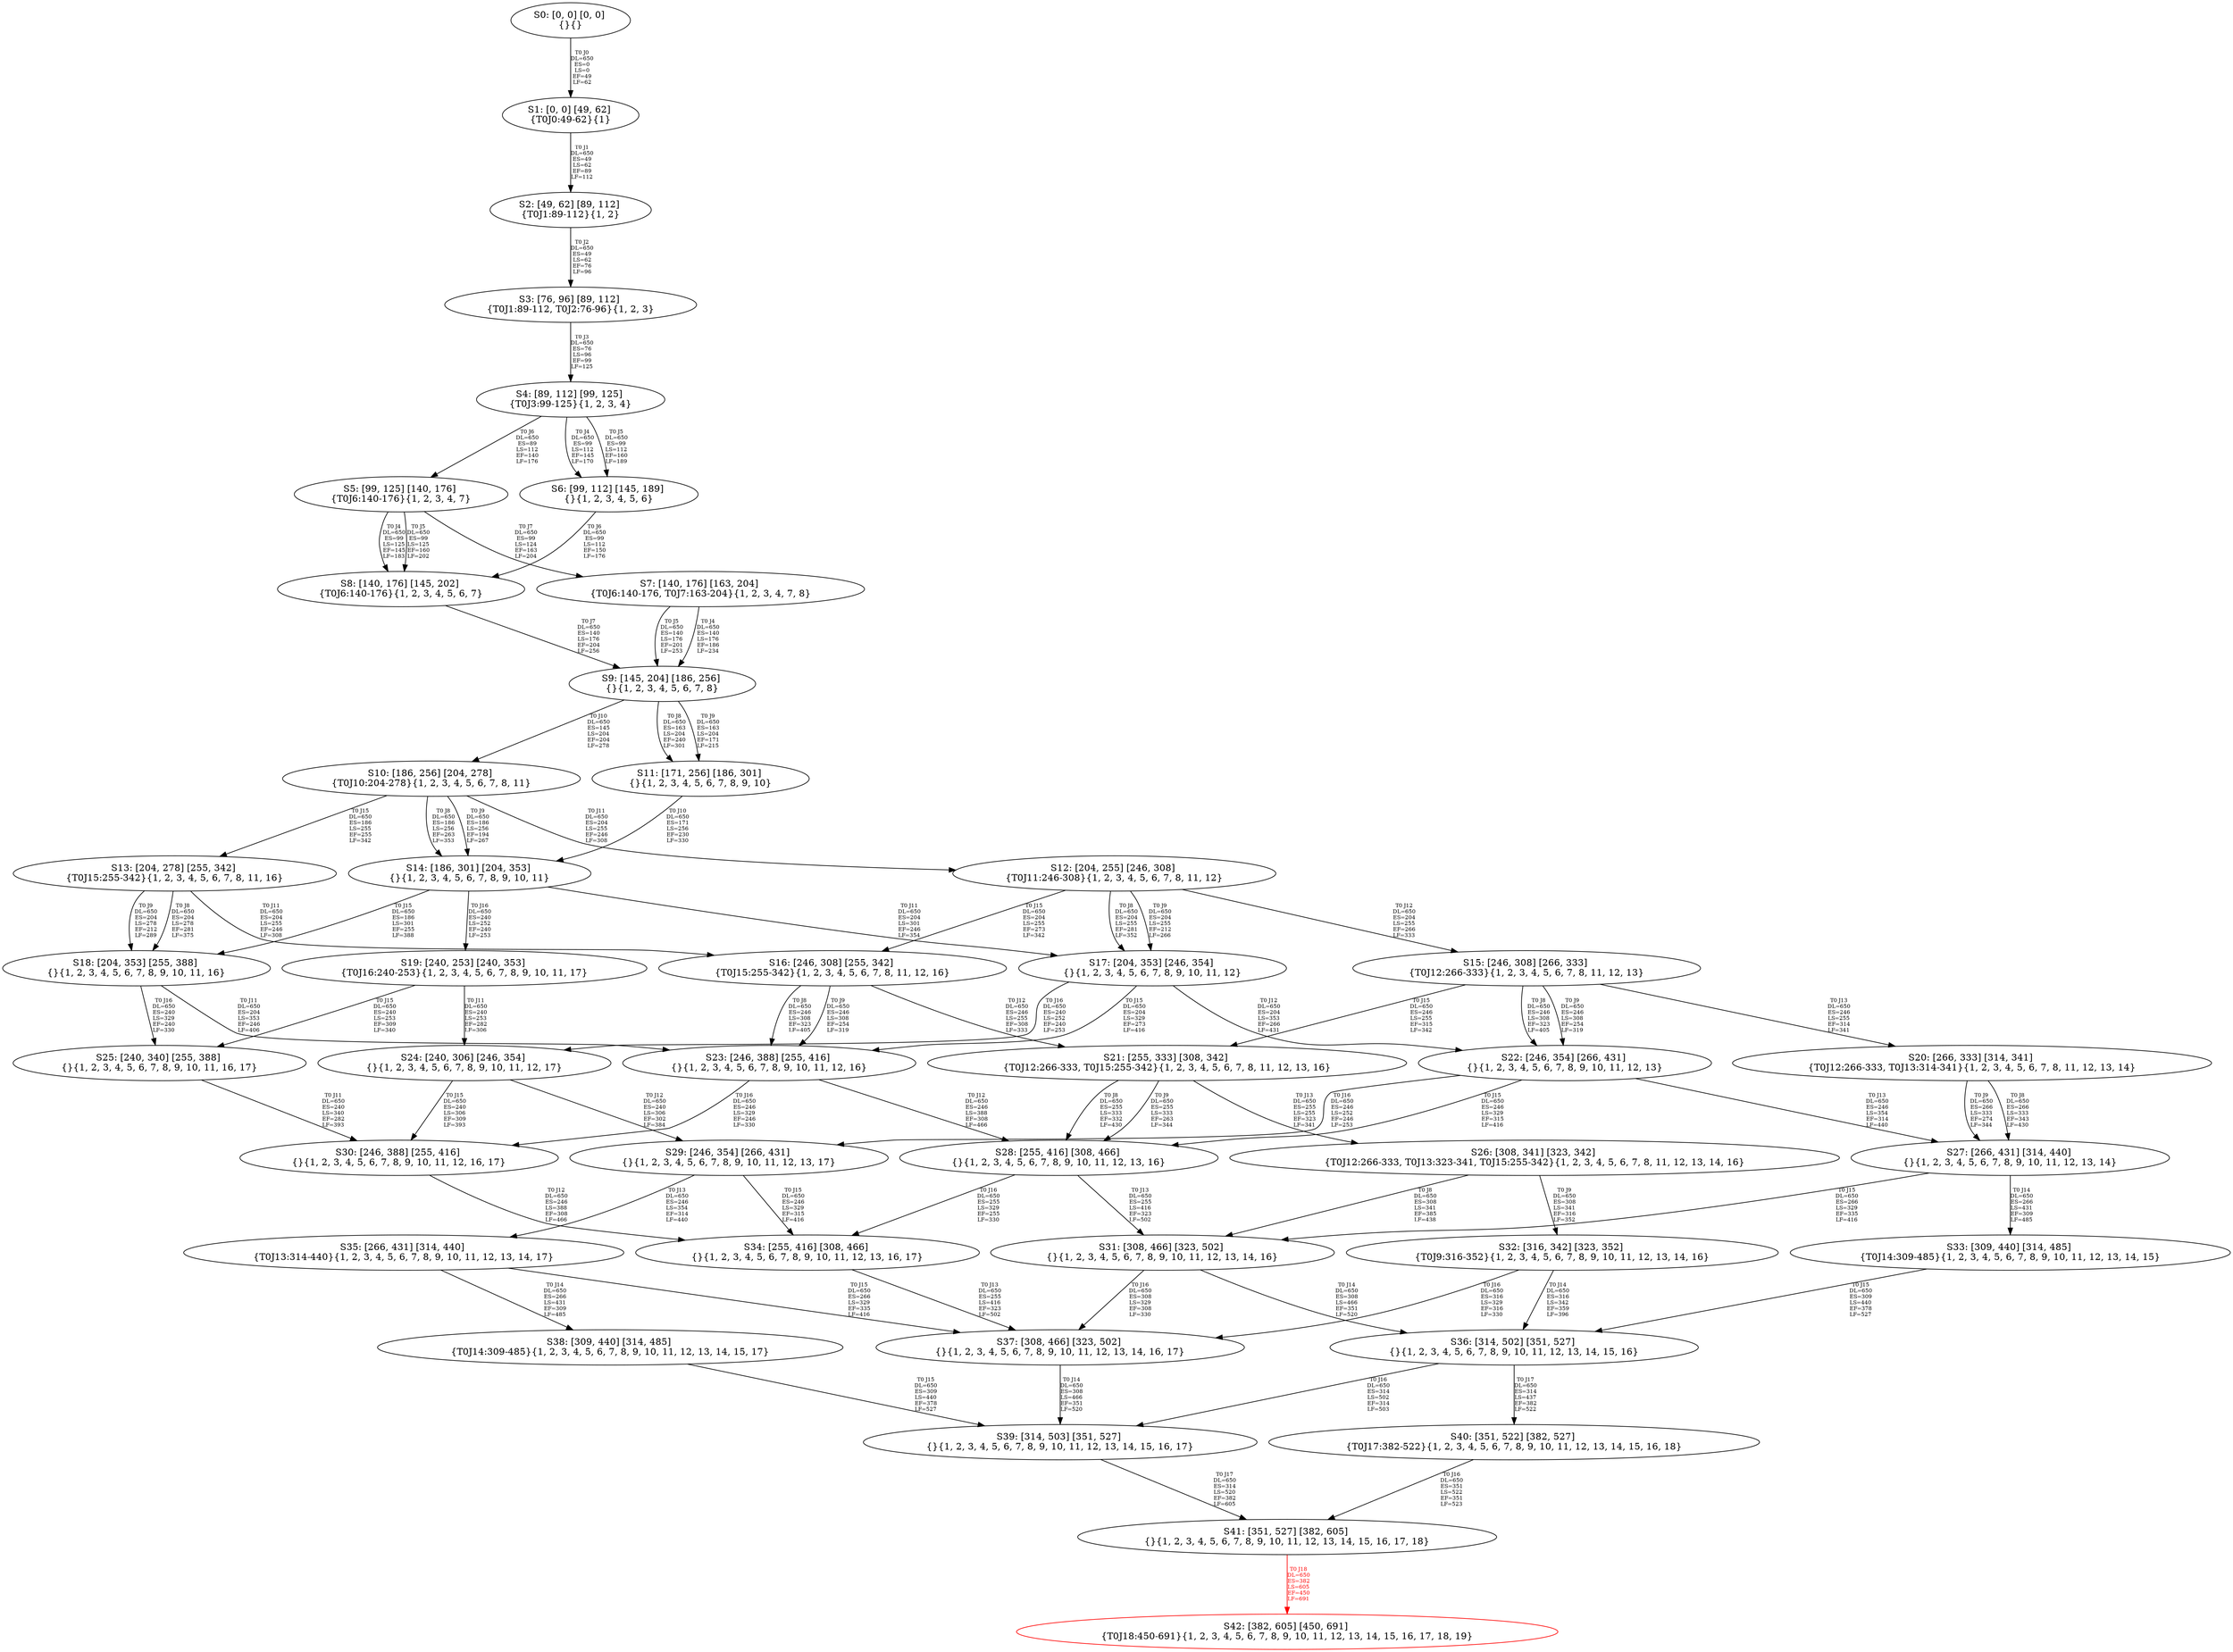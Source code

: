 digraph {
	S0[label="S0: [0, 0] [0, 0] \n{}{}"];
	S1[label="S1: [0, 0] [49, 62] \n{T0J0:49-62}{1}"];
	S2[label="S2: [49, 62] [89, 112] \n{T0J1:89-112}{1, 2}"];
	S3[label="S3: [76, 96] [89, 112] \n{T0J1:89-112, T0J2:76-96}{1, 2, 3}"];
	S4[label="S4: [89, 112] [99, 125] \n{T0J3:99-125}{1, 2, 3, 4}"];
	S5[label="S5: [99, 125] [140, 176] \n{T0J6:140-176}{1, 2, 3, 4, 7}"];
	S6[label="S6: [99, 112] [145, 189] \n{}{1, 2, 3, 4, 5, 6}"];
	S7[label="S7: [140, 176] [163, 204] \n{T0J6:140-176, T0J7:163-204}{1, 2, 3, 4, 7, 8}"];
	S8[label="S8: [140, 176] [145, 202] \n{T0J6:140-176}{1, 2, 3, 4, 5, 6, 7}"];
	S9[label="S9: [145, 204] [186, 256] \n{}{1, 2, 3, 4, 5, 6, 7, 8}"];
	S10[label="S10: [186, 256] [204, 278] \n{T0J10:204-278}{1, 2, 3, 4, 5, 6, 7, 8, 11}"];
	S11[label="S11: [171, 256] [186, 301] \n{}{1, 2, 3, 4, 5, 6, 7, 8, 9, 10}"];
	S12[label="S12: [204, 255] [246, 308] \n{T0J11:246-308}{1, 2, 3, 4, 5, 6, 7, 8, 11, 12}"];
	S13[label="S13: [204, 278] [255, 342] \n{T0J15:255-342}{1, 2, 3, 4, 5, 6, 7, 8, 11, 16}"];
	S14[label="S14: [186, 301] [204, 353] \n{}{1, 2, 3, 4, 5, 6, 7, 8, 9, 10, 11}"];
	S15[label="S15: [246, 308] [266, 333] \n{T0J12:266-333}{1, 2, 3, 4, 5, 6, 7, 8, 11, 12, 13}"];
	S16[label="S16: [246, 308] [255, 342] \n{T0J15:255-342}{1, 2, 3, 4, 5, 6, 7, 8, 11, 12, 16}"];
	S17[label="S17: [204, 353] [246, 354] \n{}{1, 2, 3, 4, 5, 6, 7, 8, 9, 10, 11, 12}"];
	S18[label="S18: [204, 353] [255, 388] \n{}{1, 2, 3, 4, 5, 6, 7, 8, 9, 10, 11, 16}"];
	S19[label="S19: [240, 253] [240, 353] \n{T0J16:240-253}{1, 2, 3, 4, 5, 6, 7, 8, 9, 10, 11, 17}"];
	S20[label="S20: [266, 333] [314, 341] \n{T0J12:266-333, T0J13:314-341}{1, 2, 3, 4, 5, 6, 7, 8, 11, 12, 13, 14}"];
	S21[label="S21: [255, 333] [308, 342] \n{T0J12:266-333, T0J15:255-342}{1, 2, 3, 4, 5, 6, 7, 8, 11, 12, 13, 16}"];
	S22[label="S22: [246, 354] [266, 431] \n{}{1, 2, 3, 4, 5, 6, 7, 8, 9, 10, 11, 12, 13}"];
	S23[label="S23: [246, 388] [255, 416] \n{}{1, 2, 3, 4, 5, 6, 7, 8, 9, 10, 11, 12, 16}"];
	S24[label="S24: [240, 306] [246, 354] \n{}{1, 2, 3, 4, 5, 6, 7, 8, 9, 10, 11, 12, 17}"];
	S25[label="S25: [240, 340] [255, 388] \n{}{1, 2, 3, 4, 5, 6, 7, 8, 9, 10, 11, 16, 17}"];
	S26[label="S26: [308, 341] [323, 342] \n{T0J12:266-333, T0J13:323-341, T0J15:255-342}{1, 2, 3, 4, 5, 6, 7, 8, 11, 12, 13, 14, 16}"];
	S27[label="S27: [266, 431] [314, 440] \n{}{1, 2, 3, 4, 5, 6, 7, 8, 9, 10, 11, 12, 13, 14}"];
	S28[label="S28: [255, 416] [308, 466] \n{}{1, 2, 3, 4, 5, 6, 7, 8, 9, 10, 11, 12, 13, 16}"];
	S29[label="S29: [246, 354] [266, 431] \n{}{1, 2, 3, 4, 5, 6, 7, 8, 9, 10, 11, 12, 13, 17}"];
	S30[label="S30: [246, 388] [255, 416] \n{}{1, 2, 3, 4, 5, 6, 7, 8, 9, 10, 11, 12, 16, 17}"];
	S31[label="S31: [308, 466] [323, 502] \n{}{1, 2, 3, 4, 5, 6, 7, 8, 9, 10, 11, 12, 13, 14, 16}"];
	S32[label="S32: [316, 342] [323, 352] \n{T0J9:316-352}{1, 2, 3, 4, 5, 6, 7, 8, 9, 10, 11, 12, 13, 14, 16}"];
	S33[label="S33: [309, 440] [314, 485] \n{T0J14:309-485}{1, 2, 3, 4, 5, 6, 7, 8, 9, 10, 11, 12, 13, 14, 15}"];
	S34[label="S34: [255, 416] [308, 466] \n{}{1, 2, 3, 4, 5, 6, 7, 8, 9, 10, 11, 12, 13, 16, 17}"];
	S35[label="S35: [266, 431] [314, 440] \n{T0J13:314-440}{1, 2, 3, 4, 5, 6, 7, 8, 9, 10, 11, 12, 13, 14, 17}"];
	S36[label="S36: [314, 502] [351, 527] \n{}{1, 2, 3, 4, 5, 6, 7, 8, 9, 10, 11, 12, 13, 14, 15, 16}"];
	S37[label="S37: [308, 466] [323, 502] \n{}{1, 2, 3, 4, 5, 6, 7, 8, 9, 10, 11, 12, 13, 14, 16, 17}"];
	S38[label="S38: [309, 440] [314, 485] \n{T0J14:309-485}{1, 2, 3, 4, 5, 6, 7, 8, 9, 10, 11, 12, 13, 14, 15, 17}"];
	S39[label="S39: [314, 503] [351, 527] \n{}{1, 2, 3, 4, 5, 6, 7, 8, 9, 10, 11, 12, 13, 14, 15, 16, 17}"];
	S40[label="S40: [351, 522] [382, 527] \n{T0J17:382-522}{1, 2, 3, 4, 5, 6, 7, 8, 9, 10, 11, 12, 13, 14, 15, 16, 18}"];
	S41[label="S41: [351, 527] [382, 605] \n{}{1, 2, 3, 4, 5, 6, 7, 8, 9, 10, 11, 12, 13, 14, 15, 16, 17, 18}"];
	S42[label="S42: [382, 605] [450, 691] \n{T0J18:450-691}{1, 2, 3, 4, 5, 6, 7, 8, 9, 10, 11, 12, 13, 14, 15, 16, 17, 18, 19}"];
	S0 -> S1[label="T0 J0\nDL=650\nES=0\nLS=0\nEF=49\nLF=62",fontsize=8];
	S1 -> S2[label="T0 J1\nDL=650\nES=49\nLS=62\nEF=89\nLF=112",fontsize=8];
	S2 -> S3[label="T0 J2\nDL=650\nES=49\nLS=62\nEF=76\nLF=96",fontsize=8];
	S3 -> S4[label="T0 J3\nDL=650\nES=76\nLS=96\nEF=99\nLF=125",fontsize=8];
	S4 -> S6[label="T0 J4\nDL=650\nES=99\nLS=112\nEF=145\nLF=170",fontsize=8];
	S4 -> S6[label="T0 J5\nDL=650\nES=99\nLS=112\nEF=160\nLF=189",fontsize=8];
	S4 -> S5[label="T0 J6\nDL=650\nES=89\nLS=112\nEF=140\nLF=176",fontsize=8];
	S5 -> S8[label="T0 J4\nDL=650\nES=99\nLS=125\nEF=145\nLF=183",fontsize=8];
	S5 -> S8[label="T0 J5\nDL=650\nES=99\nLS=125\nEF=160\nLF=202",fontsize=8];
	S5 -> S7[label="T0 J7\nDL=650\nES=99\nLS=124\nEF=163\nLF=204",fontsize=8];
	S6 -> S8[label="T0 J6\nDL=650\nES=99\nLS=112\nEF=150\nLF=176",fontsize=8];
	S7 -> S9[label="T0 J4\nDL=650\nES=140\nLS=176\nEF=186\nLF=234",fontsize=8];
	S7 -> S9[label="T0 J5\nDL=650\nES=140\nLS=176\nEF=201\nLF=253",fontsize=8];
	S8 -> S9[label="T0 J7\nDL=650\nES=140\nLS=176\nEF=204\nLF=256",fontsize=8];
	S9 -> S11[label="T0 J8\nDL=650\nES=163\nLS=204\nEF=240\nLF=301",fontsize=8];
	S9 -> S11[label="T0 J9\nDL=650\nES=163\nLS=204\nEF=171\nLF=215",fontsize=8];
	S9 -> S10[label="T0 J10\nDL=650\nES=145\nLS=204\nEF=204\nLF=278",fontsize=8];
	S10 -> S14[label="T0 J8\nDL=650\nES=186\nLS=256\nEF=263\nLF=353",fontsize=8];
	S10 -> S14[label="T0 J9\nDL=650\nES=186\nLS=256\nEF=194\nLF=267",fontsize=8];
	S10 -> S12[label="T0 J11\nDL=650\nES=204\nLS=255\nEF=246\nLF=308",fontsize=8];
	S10 -> S13[label="T0 J15\nDL=650\nES=186\nLS=255\nEF=255\nLF=342",fontsize=8];
	S11 -> S14[label="T0 J10\nDL=650\nES=171\nLS=256\nEF=230\nLF=330",fontsize=8];
	S12 -> S17[label="T0 J8\nDL=650\nES=204\nLS=255\nEF=281\nLF=352",fontsize=8];
	S12 -> S17[label="T0 J9\nDL=650\nES=204\nLS=255\nEF=212\nLF=266",fontsize=8];
	S12 -> S15[label="T0 J12\nDL=650\nES=204\nLS=255\nEF=266\nLF=333",fontsize=8];
	S12 -> S16[label="T0 J15\nDL=650\nES=204\nLS=255\nEF=273\nLF=342",fontsize=8];
	S13 -> S18[label="T0 J8\nDL=650\nES=204\nLS=278\nEF=281\nLF=375",fontsize=8];
	S13 -> S18[label="T0 J9\nDL=650\nES=204\nLS=278\nEF=212\nLF=289",fontsize=8];
	S13 -> S16[label="T0 J11\nDL=650\nES=204\nLS=255\nEF=246\nLF=308",fontsize=8];
	S14 -> S17[label="T0 J11\nDL=650\nES=204\nLS=301\nEF=246\nLF=354",fontsize=8];
	S14 -> S18[label="T0 J15\nDL=650\nES=186\nLS=301\nEF=255\nLF=388",fontsize=8];
	S14 -> S19[label="T0 J16\nDL=650\nES=240\nLS=252\nEF=240\nLF=253",fontsize=8];
	S15 -> S22[label="T0 J8\nDL=650\nES=246\nLS=308\nEF=323\nLF=405",fontsize=8];
	S15 -> S22[label="T0 J9\nDL=650\nES=246\nLS=308\nEF=254\nLF=319",fontsize=8];
	S15 -> S20[label="T0 J13\nDL=650\nES=246\nLS=255\nEF=314\nLF=341",fontsize=8];
	S15 -> S21[label="T0 J15\nDL=650\nES=246\nLS=255\nEF=315\nLF=342",fontsize=8];
	S16 -> S23[label="T0 J8\nDL=650\nES=246\nLS=308\nEF=323\nLF=405",fontsize=8];
	S16 -> S23[label="T0 J9\nDL=650\nES=246\nLS=308\nEF=254\nLF=319",fontsize=8];
	S16 -> S21[label="T0 J12\nDL=650\nES=246\nLS=255\nEF=308\nLF=333",fontsize=8];
	S17 -> S22[label="T0 J12\nDL=650\nES=204\nLS=353\nEF=266\nLF=431",fontsize=8];
	S17 -> S23[label="T0 J15\nDL=650\nES=204\nLS=329\nEF=273\nLF=416",fontsize=8];
	S17 -> S24[label="T0 J16\nDL=650\nES=240\nLS=252\nEF=240\nLF=253",fontsize=8];
	S18 -> S23[label="T0 J11\nDL=650\nES=204\nLS=353\nEF=246\nLF=406",fontsize=8];
	S18 -> S25[label="T0 J16\nDL=650\nES=240\nLS=329\nEF=240\nLF=330",fontsize=8];
	S19 -> S24[label="T0 J11\nDL=650\nES=240\nLS=253\nEF=282\nLF=306",fontsize=8];
	S19 -> S25[label="T0 J15\nDL=650\nES=240\nLS=253\nEF=309\nLF=340",fontsize=8];
	S20 -> S27[label="T0 J8\nDL=650\nES=266\nLS=333\nEF=343\nLF=430",fontsize=8];
	S20 -> S27[label="T0 J9\nDL=650\nES=266\nLS=333\nEF=274\nLF=344",fontsize=8];
	S21 -> S28[label="T0 J8\nDL=650\nES=255\nLS=333\nEF=332\nLF=430",fontsize=8];
	S21 -> S28[label="T0 J9\nDL=650\nES=255\nLS=333\nEF=263\nLF=344",fontsize=8];
	S21 -> S26[label="T0 J13\nDL=650\nES=255\nLS=255\nEF=323\nLF=341",fontsize=8];
	S22 -> S27[label="T0 J13\nDL=650\nES=246\nLS=354\nEF=314\nLF=440",fontsize=8];
	S22 -> S28[label="T0 J15\nDL=650\nES=246\nLS=329\nEF=315\nLF=416",fontsize=8];
	S22 -> S29[label="T0 J16\nDL=650\nES=246\nLS=252\nEF=246\nLF=253",fontsize=8];
	S23 -> S28[label="T0 J12\nDL=650\nES=246\nLS=388\nEF=308\nLF=466",fontsize=8];
	S23 -> S30[label="T0 J16\nDL=650\nES=246\nLS=329\nEF=246\nLF=330",fontsize=8];
	S24 -> S29[label="T0 J12\nDL=650\nES=240\nLS=306\nEF=302\nLF=384",fontsize=8];
	S24 -> S30[label="T0 J15\nDL=650\nES=240\nLS=306\nEF=309\nLF=393",fontsize=8];
	S25 -> S30[label="T0 J11\nDL=650\nES=240\nLS=340\nEF=282\nLF=393",fontsize=8];
	S26 -> S31[label="T0 J8\nDL=650\nES=308\nLS=341\nEF=385\nLF=438",fontsize=8];
	S26 -> S32[label="T0 J9\nDL=650\nES=308\nLS=341\nEF=316\nLF=352",fontsize=8];
	S27 -> S33[label="T0 J14\nDL=650\nES=266\nLS=431\nEF=309\nLF=485",fontsize=8];
	S27 -> S31[label="T0 J15\nDL=650\nES=266\nLS=329\nEF=335\nLF=416",fontsize=8];
	S28 -> S31[label="T0 J13\nDL=650\nES=255\nLS=416\nEF=323\nLF=502",fontsize=8];
	S28 -> S34[label="T0 J16\nDL=650\nES=255\nLS=329\nEF=255\nLF=330",fontsize=8];
	S29 -> S35[label="T0 J13\nDL=650\nES=246\nLS=354\nEF=314\nLF=440",fontsize=8];
	S29 -> S34[label="T0 J15\nDL=650\nES=246\nLS=329\nEF=315\nLF=416",fontsize=8];
	S30 -> S34[label="T0 J12\nDL=650\nES=246\nLS=388\nEF=308\nLF=466",fontsize=8];
	S31 -> S36[label="T0 J14\nDL=650\nES=308\nLS=466\nEF=351\nLF=520",fontsize=8];
	S31 -> S37[label="T0 J16\nDL=650\nES=308\nLS=329\nEF=308\nLF=330",fontsize=8];
	S32 -> S36[label="T0 J14\nDL=650\nES=316\nLS=342\nEF=359\nLF=396",fontsize=8];
	S32 -> S37[label="T0 J16\nDL=650\nES=316\nLS=329\nEF=316\nLF=330",fontsize=8];
	S33 -> S36[label="T0 J15\nDL=650\nES=309\nLS=440\nEF=378\nLF=527",fontsize=8];
	S34 -> S37[label="T0 J13\nDL=650\nES=255\nLS=416\nEF=323\nLF=502",fontsize=8];
	S35 -> S38[label="T0 J14\nDL=650\nES=266\nLS=431\nEF=309\nLF=485",fontsize=8];
	S35 -> S37[label="T0 J15\nDL=650\nES=266\nLS=329\nEF=335\nLF=416",fontsize=8];
	S36 -> S39[label="T0 J16\nDL=650\nES=314\nLS=502\nEF=314\nLF=503",fontsize=8];
	S36 -> S40[label="T0 J17\nDL=650\nES=314\nLS=437\nEF=382\nLF=522",fontsize=8];
	S37 -> S39[label="T0 J14\nDL=650\nES=308\nLS=466\nEF=351\nLF=520",fontsize=8];
	S38 -> S39[label="T0 J15\nDL=650\nES=309\nLS=440\nEF=378\nLF=527",fontsize=8];
	S39 -> S41[label="T0 J17\nDL=650\nES=314\nLS=520\nEF=382\nLF=605",fontsize=8];
	S40 -> S41[label="T0 J16\nDL=650\nES=351\nLS=522\nEF=351\nLF=523",fontsize=8];
	S41 -> S42[label="T0 J18\nDL=650\nES=382\nLS=605\nEF=450\nLF=691",color=Red,fontcolor=Red,fontsize=8];
S42[color=Red];
}
